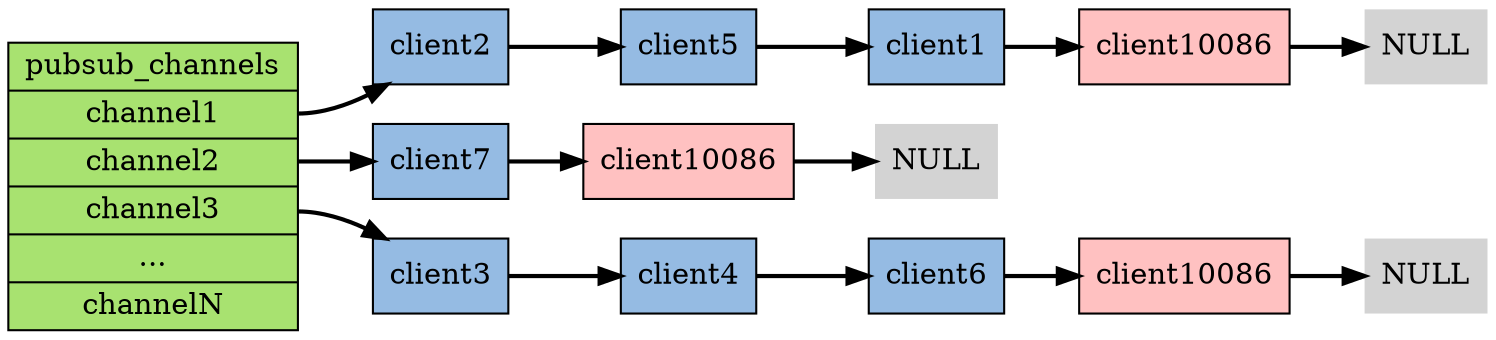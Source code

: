 digraph new_subscribe {

    rankdir = LR;

    node [shape = record, style = filled];

    edge [style = bold];

    // keys

    pubsub [label = "pubsub_channels |<channel1> channel1 |<channel2> channel2 |<channel3> channel3 | ... |<channelN> channelN", fillcolor = "#A8E270"];

    // clients blocking for channel1
    client1 [label = "client1", fillcolor = "#95BBE3"];
    client5 [label = "client5", fillcolor = "#95BBE3"];
    client2 [label = "client2", fillcolor = "#95BBE3"];
    client10086 [label = "client10086", fillcolor = "#FFC1C1"];
    client10086_1 [label = "client10086", fillcolor = "#FFC1C1"];
    client10086_2 [label = "client10086", fillcolor = "#FFC1C1"];
    null_1 [label = "NULL", shape = plaintext];
    null_2 [label = "NULL", shape = plaintext];
    null_3 [label = "NULL", shape = plaintext];
    
    pubsub:channel1 -> client2;
    client2 -> client5;
    client5 -> client1;
    client1 -> client10086;
    client10086 -> null_1;

    // clients blocking for channel2
    client7 [label = "client7", fillcolor = "#95BBE3"];

    pubsub:channel2 -> client7;
    client7 -> client10086_1;
    client10086_1 -> null_2;

    // channel

    client3 [label = "client3", fillcolor = "#95BBE3"];
    client4 [label = "client4", fillcolor = "#95BBE3"];
    client6 [label = "client6", fillcolor = "#95BBE3"];

    pubsub:channel3 -> client3;
    client3 -> client4;
    client4 -> client6;
    client6 -> client10086_2;
    client10086_2 -> null_3;
}
